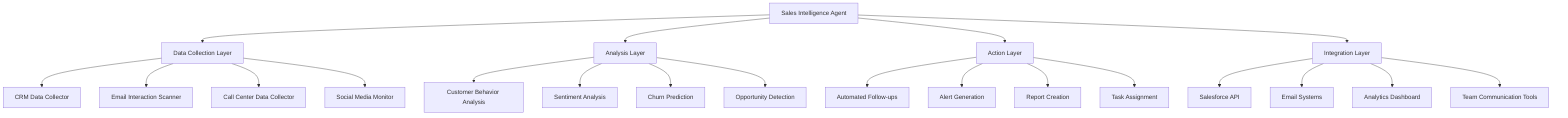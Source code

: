 graph TD
    A[Sales Intelligence Agent] --> B[Data Collection Layer]
    A --> C[Analysis Layer]
    A --> D[Action Layer]
    A --> E[Integration Layer]

    B --> B1[CRM Data Collector]
    B --> B2[Email Interaction Scanner]
    B --> B3[Call Center Data Collector]
    B --> B4[Social Media Monitor]

    C --> C1[Customer Behavior Analysis]
    C --> C2[Sentiment Analysis]
    C --> C3[Churn Prediction]
    C --> C4[Opportunity Detection]

    D --> D1[Automated Follow-ups]
    D --> D2[Alert Generation]
    D --> D3[Report Creation]
    D --> D4[Task Assignment]

    E --> E1[Salesforce API]
    E --> E2[Email Systems]
    E --> E3[Analytics Dashboard]
    E --> E4[Team Communication Tools]
